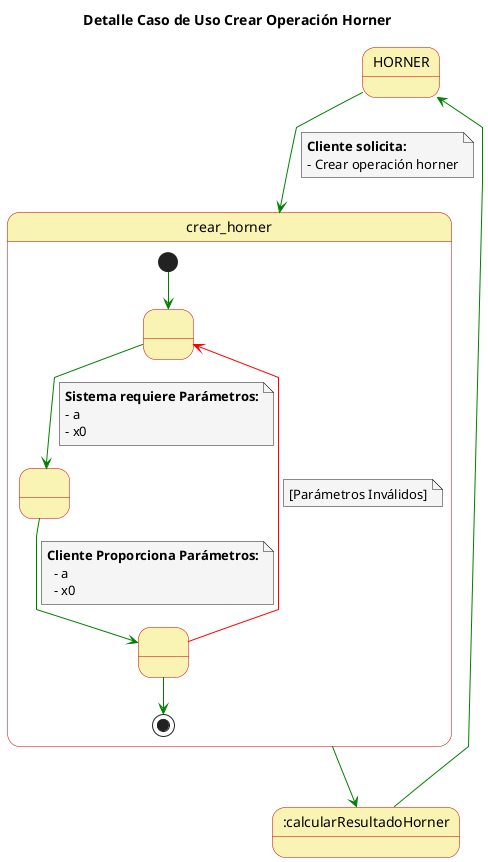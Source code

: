 @startuml

top to bottom direction

skinparam state {
  BackgroundColor #faf4b4
  BorderColor #c90000
}

skinparam note {
  BackgroundColor #f5f5f5
}

skinparam linetype polyline

title Detalle Caso de Uso Crear Operación Horner

state HORNER

HORNER -[#green]-> crear_horner
note on link
  **Cliente solicita:**
  - Crear operación horner
end note

state crear_horner {
  state 1 as " "
  state 2 as " "
  state 3 as " "
  
  [*] -[#green]-> 1
  1 -[#green]-> 2
  note on link
      **Sistema requiere Parámetros:**
      - a
      - x0
  end note
  2 -[#green]-> 3
  note on link
    **Cliente Proporciona Parámetros:**
      - a
      - x0
  end note
  3 -[#red]-> 1
  note on link
    [Parámetros Inválidos]
  end note
  3 -[#green]-> [*]
}

crear_horner -[#green]-> :calcularResultadoHorner

:calcularResultadoHorner-[#green]-> HORNER

@enduml